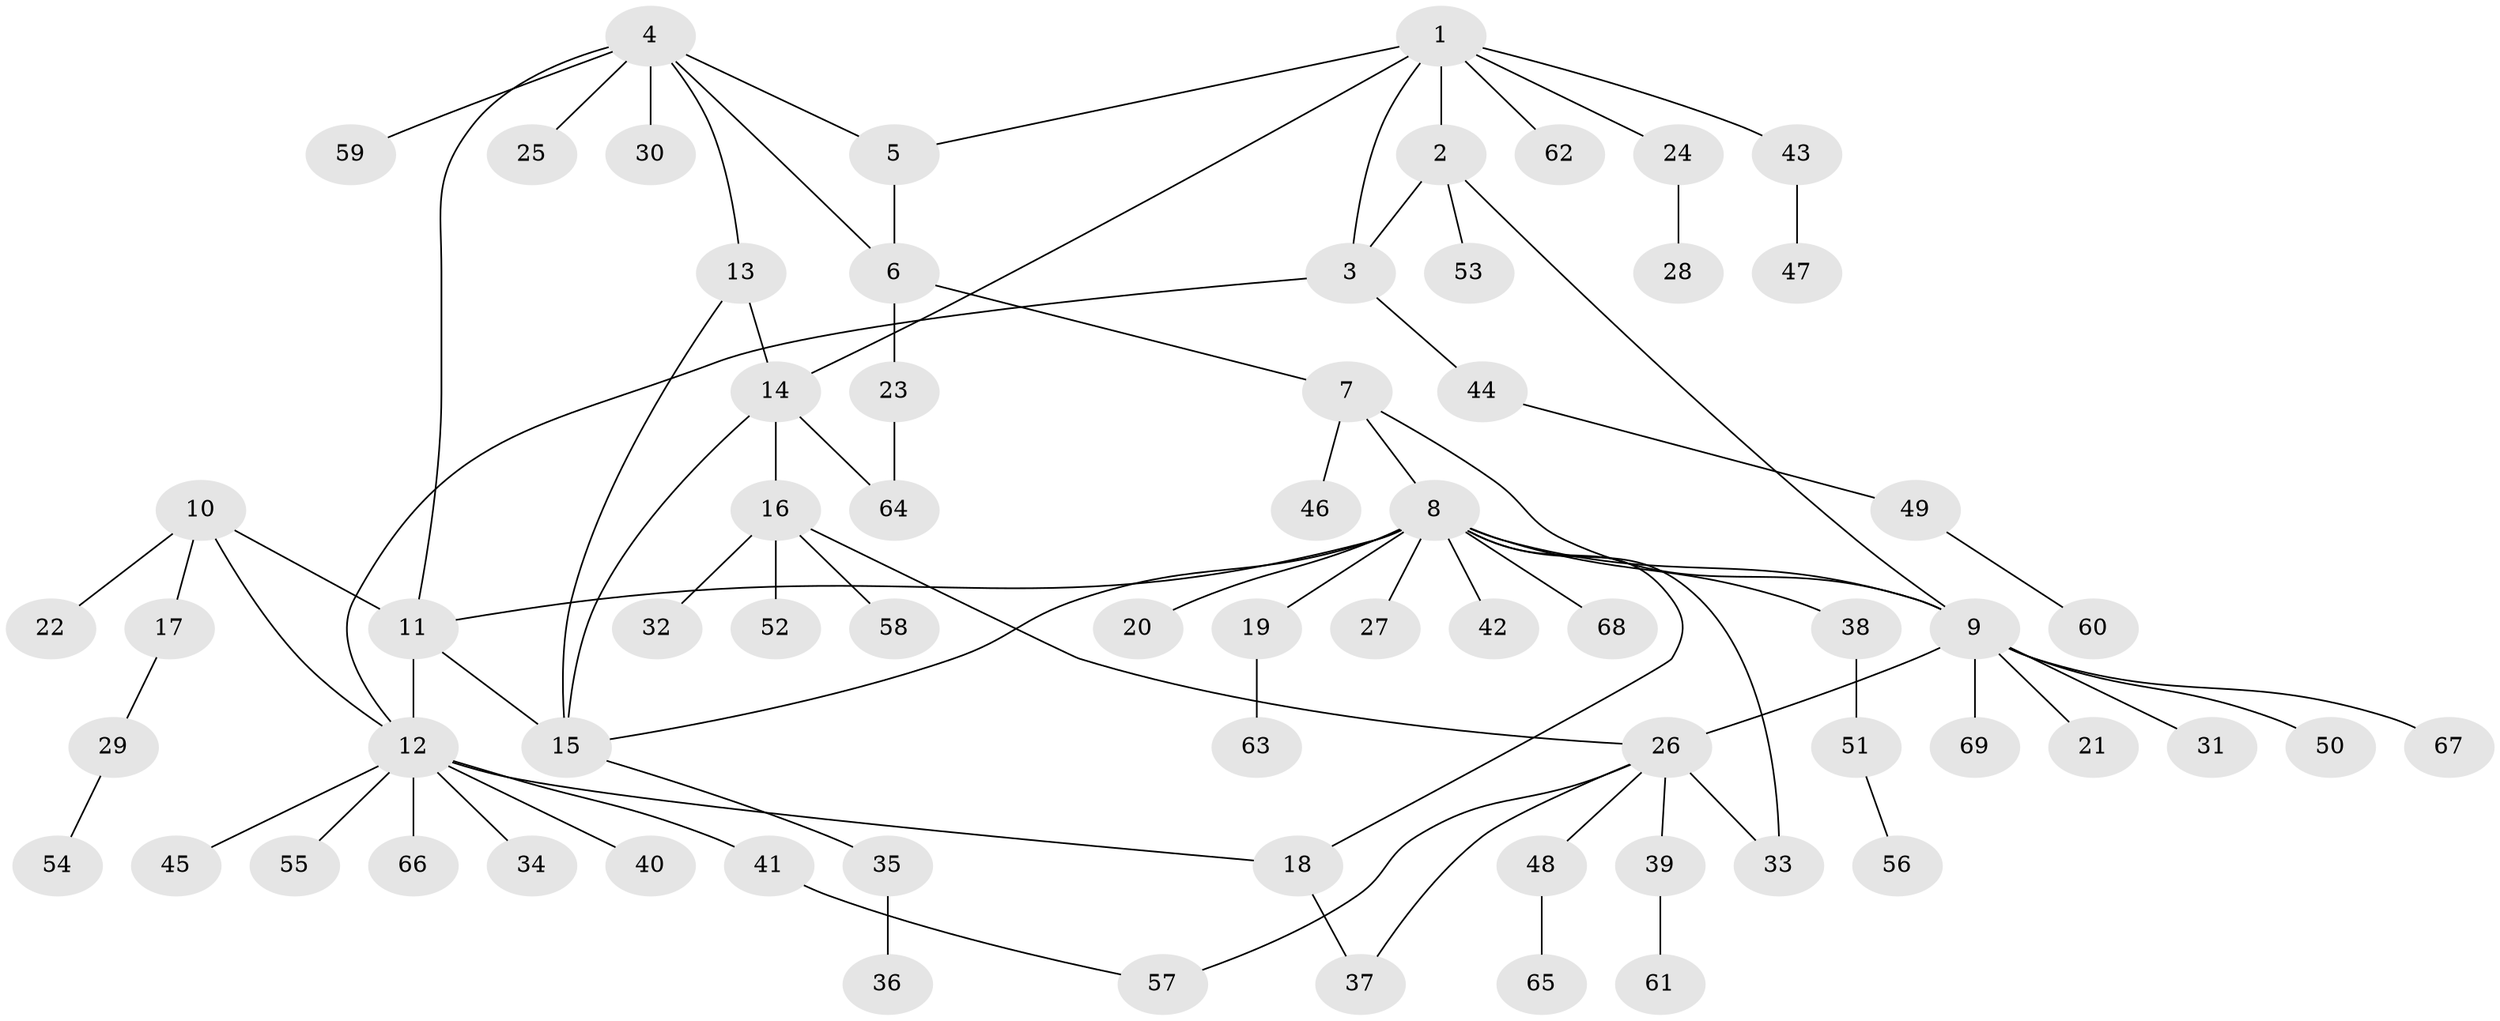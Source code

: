 // Generated by graph-tools (version 1.1) at 2025/11/02/27/25 16:11:37]
// undirected, 69 vertices, 85 edges
graph export_dot {
graph [start="1"]
  node [color=gray90,style=filled];
  1;
  2;
  3;
  4;
  5;
  6;
  7;
  8;
  9;
  10;
  11;
  12;
  13;
  14;
  15;
  16;
  17;
  18;
  19;
  20;
  21;
  22;
  23;
  24;
  25;
  26;
  27;
  28;
  29;
  30;
  31;
  32;
  33;
  34;
  35;
  36;
  37;
  38;
  39;
  40;
  41;
  42;
  43;
  44;
  45;
  46;
  47;
  48;
  49;
  50;
  51;
  52;
  53;
  54;
  55;
  56;
  57;
  58;
  59;
  60;
  61;
  62;
  63;
  64;
  65;
  66;
  67;
  68;
  69;
  1 -- 2;
  1 -- 3;
  1 -- 5;
  1 -- 14;
  1 -- 24;
  1 -- 43;
  1 -- 62;
  2 -- 3;
  2 -- 9;
  2 -- 53;
  3 -- 12;
  3 -- 44;
  4 -- 5;
  4 -- 6;
  4 -- 11;
  4 -- 13;
  4 -- 25;
  4 -- 30;
  4 -- 59;
  5 -- 6;
  6 -- 7;
  6 -- 23;
  7 -- 8;
  7 -- 9;
  7 -- 46;
  8 -- 9;
  8 -- 11;
  8 -- 15;
  8 -- 18;
  8 -- 19;
  8 -- 20;
  8 -- 27;
  8 -- 33;
  8 -- 38;
  8 -- 42;
  8 -- 68;
  9 -- 21;
  9 -- 26;
  9 -- 31;
  9 -- 50;
  9 -- 67;
  9 -- 69;
  10 -- 11;
  10 -- 12;
  10 -- 17;
  10 -- 22;
  11 -- 12;
  11 -- 15;
  12 -- 18;
  12 -- 34;
  12 -- 40;
  12 -- 41;
  12 -- 45;
  12 -- 55;
  12 -- 66;
  13 -- 14;
  13 -- 15;
  14 -- 15;
  14 -- 16;
  14 -- 64;
  15 -- 35;
  16 -- 26;
  16 -- 32;
  16 -- 52;
  16 -- 58;
  17 -- 29;
  18 -- 37;
  19 -- 63;
  23 -- 64;
  24 -- 28;
  26 -- 33;
  26 -- 37;
  26 -- 39;
  26 -- 48;
  26 -- 57;
  29 -- 54;
  35 -- 36;
  38 -- 51;
  39 -- 61;
  41 -- 57;
  43 -- 47;
  44 -- 49;
  48 -- 65;
  49 -- 60;
  51 -- 56;
}
